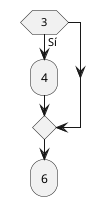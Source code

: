 2
```plantuml
@startuml


if (3) then (Sí)
    :4;
endif
:6;

@enduml
```
3
@startuml
start
:2;
if (3) then (Sí)
    :4;
else
    if (5) then (Sí)
        :6;
    else
        :8;
    endif
endif
stop
@enduml

@startuml
:2;
if (3) then (Sí)
    if (4) then (Sí)
        :5;
else
    if (3) then (Sí)
        :6;
    else
        :8;
    endif
    endif
endif
:10;
@enduml
4
@startuml

:2;
while (3) is (Sí)
    :4;
endwhile (No)
:7;

@enduml

5
@startuml
:2;
repeat
    :4;
    :5;
repeat while (6?) is (Sí)
:7;
@enduml

6
@startuml
:2;
switch (3)
case ()
    :5;
case ()
    :8;
case ()
    :11;
case ()
    :13;
endswitch
:14;
@enduml